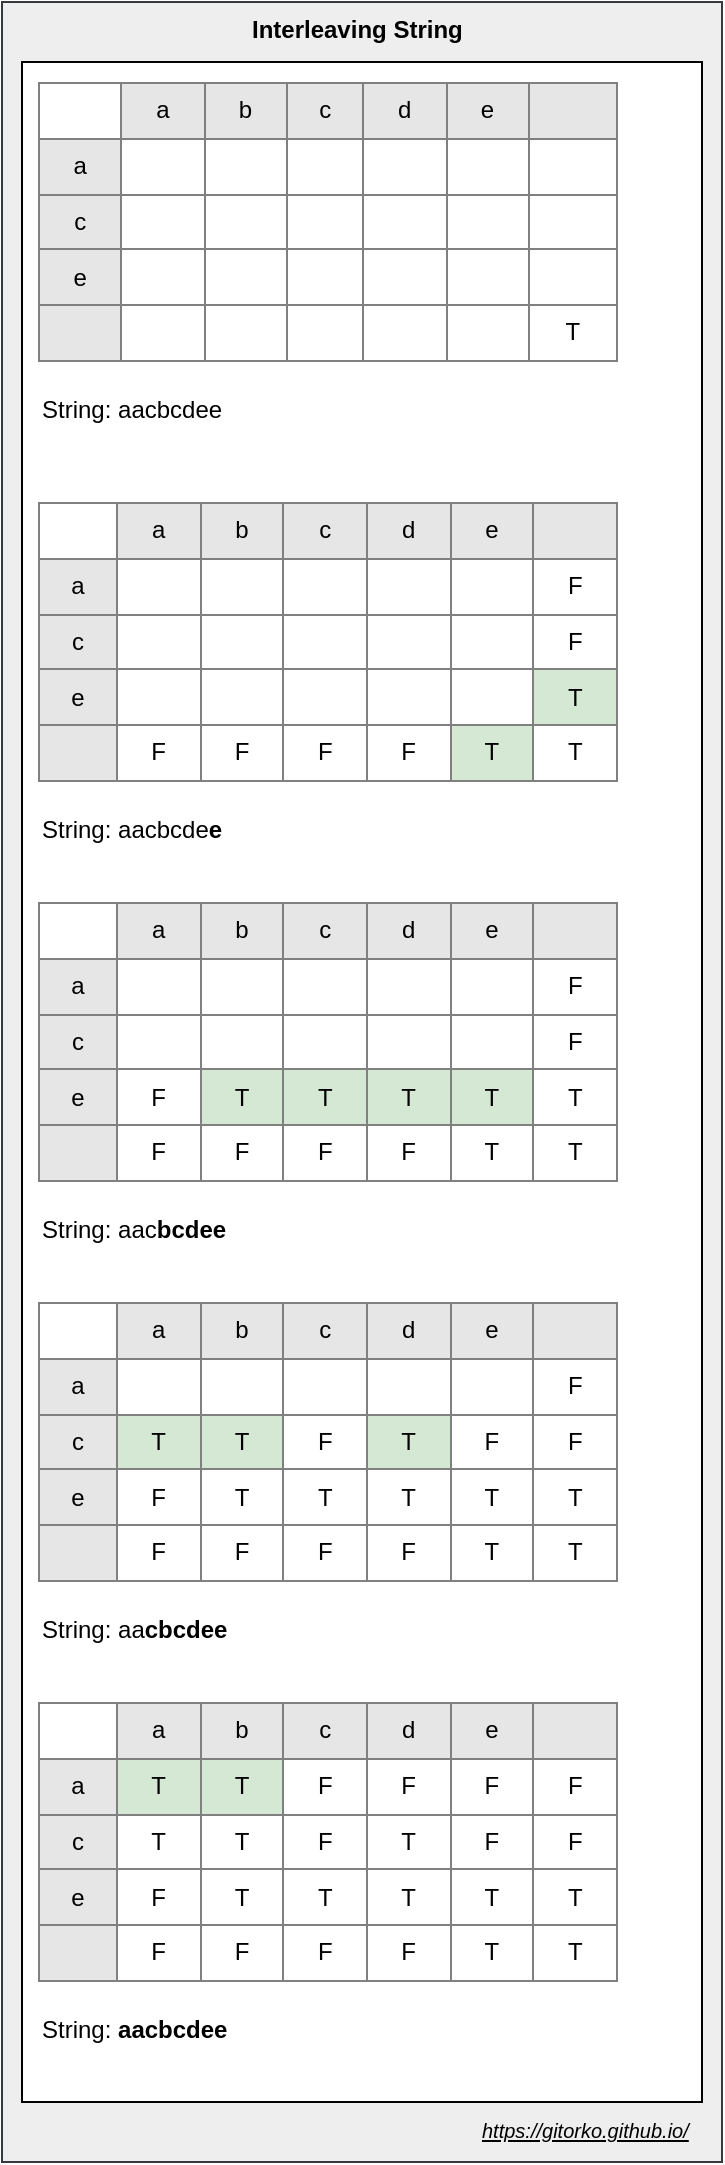 <mxfile version="12.6.5" type="device"><diagram id="AMg0Svf7_mIw-RsVmeo_" name="Page-1"><mxGraphModel dx="1106" dy="852" grid="1" gridSize="10" guides="1" tooltips="1" connect="1" arrows="1" fold="1" page="1" pageScale="1" pageWidth="500" pageHeight="1200" math="0" shadow="0"><root><mxCell id="0"/><mxCell id="1" parent="0"/><mxCell id="L3ZAMolWLEbCJRdsudsz-2" value="" style="rounded=0;whiteSpace=wrap;html=1;fillColor=#eeeeee;strokeColor=#36393d;" vertex="1" parent="1"><mxGeometry x="60" y="130" width="360" height="1080" as="geometry"/></mxCell><mxCell id="L3ZAMolWLEbCJRdsudsz-1" value="" style="rounded=0;whiteSpace=wrap;html=1;" vertex="1" parent="1"><mxGeometry x="70" y="160" width="340" height="1020" as="geometry"/></mxCell><mxCell id="w9mqR_XEnWBIQApoJDrt-1" value="&lt;table border=&quot;1&quot; width=&quot;100%&quot; style=&quot;width: 100% ; height: 100% ; border-collapse: collapse&quot;&gt;&lt;tbody&gt;&lt;tr&gt;&lt;td&gt;&lt;br&gt;&lt;/td&gt;&lt;td align=&quot;center&quot; style=&quot;background-color: rgb(230 , 230 , 230)&quot;&gt;a&lt;/td&gt;&lt;td align=&quot;center&quot; style=&quot;background-color: rgb(230 , 230 , 230)&quot;&gt;b&lt;/td&gt;&lt;td align=&quot;center&quot; style=&quot;background-color: rgb(230 , 230 , 230)&quot;&gt;c&lt;/td&gt;&lt;td style=&quot;text-align: center ; background-color: rgb(230 , 230 , 230)&quot;&gt;d&lt;/td&gt;&lt;td style=&quot;text-align: center ; background-color: rgb(230 , 230 , 230)&quot;&gt;e&lt;/td&gt;&lt;td style=&quot;background-color: rgb(230 , 230 , 230)&quot;&gt;&amp;nbsp;&lt;/td&gt;&lt;/tr&gt;&lt;tr&gt;&lt;td style=&quot;text-align: center ; background-color: rgb(230 , 230 , 230)&quot;&gt;a&lt;/td&gt;&lt;td align=&quot;center&quot;&gt;&lt;br&gt;&lt;/td&gt;&lt;td align=&quot;center&quot;&gt;&lt;br&gt;&lt;/td&gt;&lt;td align=&quot;center&quot;&gt;&lt;br&gt;&lt;/td&gt;&lt;td style=&quot;text-align: center&quot;&gt;&lt;br&gt;&lt;/td&gt;&lt;td style=&quot;text-align: center&quot;&gt;&lt;br&gt;&lt;/td&gt;&lt;td style=&quot;text-align: center&quot;&gt;&lt;br&gt;&lt;/td&gt;&lt;/tr&gt;&lt;tr&gt;&lt;td style=&quot;text-align: center ; background-color: rgb(230 , 230 , 230)&quot;&gt;c&lt;/td&gt;&lt;td align=&quot;center&quot;&gt;&lt;br&gt;&lt;/td&gt;&lt;td align=&quot;center&quot;&gt;&lt;br&gt;&lt;/td&gt;&lt;td align=&quot;center&quot;&gt;&lt;br&gt;&lt;/td&gt;&lt;td style=&quot;text-align: center&quot;&gt;&lt;br&gt;&lt;/td&gt;&lt;td style=&quot;text-align: center&quot;&gt;&lt;br&gt;&lt;/td&gt;&lt;td style=&quot;text-align: center&quot;&gt;&lt;br&gt;&lt;/td&gt;&lt;/tr&gt;&lt;tr&gt;&lt;td style=&quot;text-align: center ; background-color: rgb(230 , 230 , 230)&quot;&gt;e&lt;/td&gt;&lt;td style=&quot;text-align: center&quot;&gt;&lt;br&gt;&lt;/td&gt;&lt;td style=&quot;text-align: center&quot;&gt;&lt;br&gt;&lt;/td&gt;&lt;td style=&quot;text-align: center&quot;&gt;&lt;br&gt;&lt;/td&gt;&lt;td style=&quot;text-align: center&quot;&gt;&lt;br&gt;&lt;/td&gt;&lt;td style=&quot;text-align: center&quot;&gt;&lt;br&gt;&lt;/td&gt;&lt;td style=&quot;text-align: center&quot;&gt;&lt;br&gt;&lt;/td&gt;&lt;/tr&gt;&lt;tr&gt;&lt;td style=&quot;background-color: rgb(230 , 230 , 230)&quot;&gt;&lt;br&gt;&lt;/td&gt;&lt;td style=&quot;text-align: center&quot;&gt;&lt;br&gt;&lt;/td&gt;&lt;td style=&quot;text-align: center&quot;&gt;&lt;br&gt;&lt;/td&gt;&lt;td style=&quot;text-align: center&quot;&gt;&lt;br&gt;&lt;/td&gt;&lt;td style=&quot;text-align: center&quot;&gt;&lt;br&gt;&lt;/td&gt;&lt;td style=&quot;text-align: center&quot;&gt;&lt;br&gt;&lt;/td&gt;&lt;td style=&quot;text-align: center&quot;&gt;T&lt;/td&gt;&lt;/tr&gt;&lt;/tbody&gt;&lt;/table&gt;" style="text;html=1;strokeColor=none;fillColor=none;overflow=fill;" parent="1" vertex="1"><mxGeometry x="77.5" y="170" width="290" height="140" as="geometry"/></mxCell><mxCell id="w9mqR_XEnWBIQApoJDrt-2" value="Interleaving String" style="text;html=1;fontStyle=1" parent="1" vertex="1"><mxGeometry x="182.5" y="130" width="115" height="30" as="geometry"/></mxCell><UserObject label="&lt;i&gt;&lt;u&gt;&lt;font style=&quot;font-size: 10px&quot;&gt;https://gitorko.github.io/&lt;/font&gt;&lt;/u&gt;&lt;/i&gt;" link="https://gitorko.github.io/" id="w9mqR_XEnWBIQApoJDrt-20"><mxCell style="text;html=1;" parent="1" vertex="1"><mxGeometry x="297.5" y="1180" width="110" height="30" as="geometry"/></mxCell></UserObject><mxCell id="9VECkS4qSYq7OiQ7iUG8-1" value="String: aacbcdee" style="text;html=1;" parent="1" vertex="1"><mxGeometry x="77.5" y="320" width="130" height="30" as="geometry"/></mxCell><mxCell id="9VECkS4qSYq7OiQ7iUG8-2" value="&lt;table border=&quot;1&quot; width=&quot;100%&quot; style=&quot;width: 100% ; height: 100% ; border-collapse: collapse&quot;&gt;&lt;tbody&gt;&lt;tr&gt;&lt;td&gt;&lt;br&gt;&lt;/td&gt;&lt;td align=&quot;center&quot; style=&quot;background-color: rgb(230 , 230 , 230)&quot;&gt;a&lt;/td&gt;&lt;td align=&quot;center&quot; style=&quot;background-color: rgb(230 , 230 , 230)&quot;&gt;b&lt;/td&gt;&lt;td align=&quot;center&quot; style=&quot;background-color: rgb(230 , 230 , 230)&quot;&gt;c&lt;/td&gt;&lt;td style=&quot;text-align: center ; background-color: rgb(230 , 230 , 230)&quot;&gt;d&lt;/td&gt;&lt;td style=&quot;text-align: center ; background-color: rgb(230 , 230 , 230)&quot;&gt;e&lt;/td&gt;&lt;td style=&quot;background-color: rgb(230 , 230 , 230)&quot;&gt;&amp;nbsp;&lt;/td&gt;&lt;/tr&gt;&lt;tr&gt;&lt;td style=&quot;text-align: center ; background-color: rgb(230 , 230 , 230)&quot;&gt;a&lt;/td&gt;&lt;td align=&quot;center&quot;&gt;&lt;br&gt;&lt;/td&gt;&lt;td align=&quot;center&quot;&gt;&lt;br&gt;&lt;/td&gt;&lt;td align=&quot;center&quot;&gt;&lt;br&gt;&lt;/td&gt;&lt;td style=&quot;text-align: center&quot;&gt;&lt;br&gt;&lt;/td&gt;&lt;td style=&quot;text-align: center&quot;&gt;&lt;br&gt;&lt;/td&gt;&lt;td style=&quot;text-align: center&quot;&gt;F&lt;/td&gt;&lt;/tr&gt;&lt;tr&gt;&lt;td style=&quot;text-align: center ; background-color: rgb(230 , 230 , 230)&quot;&gt;c&lt;/td&gt;&lt;td align=&quot;center&quot;&gt;&lt;br&gt;&lt;/td&gt;&lt;td align=&quot;center&quot;&gt;&lt;br&gt;&lt;/td&gt;&lt;td align=&quot;center&quot;&gt;&lt;br&gt;&lt;/td&gt;&lt;td style=&quot;text-align: center&quot;&gt;&lt;br&gt;&lt;/td&gt;&lt;td style=&quot;text-align: center&quot;&gt;&lt;br&gt;&lt;/td&gt;&lt;td style=&quot;text-align: center&quot;&gt;F&lt;/td&gt;&lt;/tr&gt;&lt;tr&gt;&lt;td style=&quot;text-align: center ; background-color: rgb(230 , 230 , 230)&quot;&gt;e&lt;/td&gt;&lt;td style=&quot;text-align: center&quot;&gt;&lt;br&gt;&lt;/td&gt;&lt;td style=&quot;text-align: center&quot;&gt;&lt;br&gt;&lt;/td&gt;&lt;td style=&quot;text-align: center&quot;&gt;&lt;br&gt;&lt;/td&gt;&lt;td style=&quot;text-align: center&quot;&gt;&lt;br&gt;&lt;/td&gt;&lt;td style=&quot;text-align: center&quot;&gt;&lt;br&gt;&lt;/td&gt;&lt;td style=&quot;text-align: center ; background-color: rgb(213 , 232 , 212)&quot;&gt;T&lt;/td&gt;&lt;/tr&gt;&lt;tr&gt;&lt;td style=&quot;background-color: rgb(230 , 230 , 230)&quot;&gt;&lt;br&gt;&lt;/td&gt;&lt;td style=&quot;text-align: center&quot;&gt;F&lt;/td&gt;&lt;td style=&quot;text-align: center&quot;&gt;F&lt;/td&gt;&lt;td style=&quot;text-align: center&quot;&gt;F&lt;/td&gt;&lt;td style=&quot;text-align: center&quot;&gt;F&lt;/td&gt;&lt;td style=&quot;text-align: center ; background-color: rgb(213 , 232 , 212)&quot;&gt;T&lt;/td&gt;&lt;td style=&quot;text-align: center&quot;&gt;T&lt;/td&gt;&lt;/tr&gt;&lt;/tbody&gt;&lt;/table&gt;" style="text;html=1;strokeColor=none;fillColor=none;overflow=fill;" parent="1" vertex="1"><mxGeometry x="77.5" y="380" width="290" height="140" as="geometry"/></mxCell><mxCell id="9VECkS4qSYq7OiQ7iUG8-3" value="String: aacbcde&lt;b&gt;e&lt;/b&gt;" style="text;html=1;" parent="1" vertex="1"><mxGeometry x="77.5" y="530" width="130" height="30" as="geometry"/></mxCell><mxCell id="9VECkS4qSYq7OiQ7iUG8-4" value="&lt;table border=&quot;1&quot; width=&quot;100%&quot; style=&quot;width: 100% ; height: 100% ; border-collapse: collapse&quot;&gt;&lt;tbody&gt;&lt;tr&gt;&lt;td&gt;&lt;br&gt;&lt;/td&gt;&lt;td align=&quot;center&quot; style=&quot;background-color: rgb(230 , 230 , 230)&quot;&gt;a&lt;/td&gt;&lt;td align=&quot;center&quot; style=&quot;background-color: rgb(230 , 230 , 230)&quot;&gt;b&lt;/td&gt;&lt;td align=&quot;center&quot; style=&quot;background-color: rgb(230 , 230 , 230)&quot;&gt;c&lt;/td&gt;&lt;td style=&quot;text-align: center ; background-color: rgb(230 , 230 , 230)&quot;&gt;d&lt;/td&gt;&lt;td style=&quot;text-align: center ; background-color: rgb(230 , 230 , 230)&quot;&gt;e&lt;/td&gt;&lt;td style=&quot;background-color: rgb(230 , 230 , 230)&quot;&gt;&amp;nbsp;&lt;/td&gt;&lt;/tr&gt;&lt;tr&gt;&lt;td style=&quot;text-align: center ; background-color: rgb(230 , 230 , 230)&quot;&gt;a&lt;/td&gt;&lt;td align=&quot;center&quot;&gt;&lt;br&gt;&lt;/td&gt;&lt;td align=&quot;center&quot;&gt;&lt;br&gt;&lt;/td&gt;&lt;td align=&quot;center&quot;&gt;&lt;br&gt;&lt;/td&gt;&lt;td style=&quot;text-align: center&quot;&gt;&lt;br&gt;&lt;/td&gt;&lt;td style=&quot;text-align: center&quot;&gt;&lt;br&gt;&lt;/td&gt;&lt;td style=&quot;text-align: center&quot;&gt;F&lt;/td&gt;&lt;/tr&gt;&lt;tr&gt;&lt;td style=&quot;text-align: center ; background-color: rgb(230 , 230 , 230)&quot;&gt;c&lt;/td&gt;&lt;td align=&quot;center&quot;&gt;&lt;br&gt;&lt;/td&gt;&lt;td align=&quot;center&quot;&gt;&lt;br&gt;&lt;/td&gt;&lt;td align=&quot;center&quot;&gt;&lt;br&gt;&lt;/td&gt;&lt;td style=&quot;text-align: center&quot;&gt;&lt;br&gt;&lt;/td&gt;&lt;td style=&quot;text-align: center&quot;&gt;&lt;br&gt;&lt;/td&gt;&lt;td style=&quot;text-align: center&quot;&gt;F&lt;/td&gt;&lt;/tr&gt;&lt;tr&gt;&lt;td style=&quot;text-align: center ; background-color: rgb(230 , 230 , 230)&quot;&gt;e&lt;/td&gt;&lt;td style=&quot;text-align: center&quot;&gt;F&lt;/td&gt;&lt;td style=&quot;text-align: center ; background-color: rgb(213 , 232 , 212)&quot;&gt;T&lt;/td&gt;&lt;td style=&quot;text-align: center ; background-color: rgb(213 , 232 , 212)&quot;&gt;T&lt;/td&gt;&lt;td style=&quot;text-align: center ; background-color: rgb(213 , 232 , 212)&quot;&gt;T&lt;/td&gt;&lt;td style=&quot;text-align: center ; background-color: rgb(213 , 232 , 212)&quot;&gt;T&lt;/td&gt;&lt;td style=&quot;text-align: center&quot;&gt;T&lt;/td&gt;&lt;/tr&gt;&lt;tr&gt;&lt;td style=&quot;background-color: rgb(230 , 230 , 230)&quot;&gt;&lt;br&gt;&lt;/td&gt;&lt;td style=&quot;text-align: center&quot;&gt;F&lt;/td&gt;&lt;td style=&quot;text-align: center&quot;&gt;F&lt;/td&gt;&lt;td style=&quot;text-align: center&quot;&gt;F&lt;/td&gt;&lt;td style=&quot;text-align: center&quot;&gt;F&lt;/td&gt;&lt;td style=&quot;text-align: center&quot;&gt;T&lt;/td&gt;&lt;td style=&quot;text-align: center&quot;&gt;T&lt;/td&gt;&lt;/tr&gt;&lt;/tbody&gt;&lt;/table&gt;" style="text;html=1;strokeColor=none;fillColor=none;overflow=fill;" parent="1" vertex="1"><mxGeometry x="77.5" y="580" width="290" height="140" as="geometry"/></mxCell><mxCell id="9VECkS4qSYq7OiQ7iUG8-5" value="String: aac&lt;b&gt;bcdee&lt;/b&gt;" style="text;html=1;" parent="1" vertex="1"><mxGeometry x="77.5" y="730" width="130" height="30" as="geometry"/></mxCell><mxCell id="9VECkS4qSYq7OiQ7iUG8-6" value="&lt;table border=&quot;1&quot; width=&quot;100%&quot; style=&quot;width: 100% ; height: 100% ; border-collapse: collapse&quot;&gt;&lt;tbody&gt;&lt;tr&gt;&lt;td&gt;&lt;br&gt;&lt;/td&gt;&lt;td align=&quot;center&quot; style=&quot;background-color: rgb(230 , 230 , 230)&quot;&gt;a&lt;/td&gt;&lt;td align=&quot;center&quot; style=&quot;background-color: rgb(230 , 230 , 230)&quot;&gt;b&lt;/td&gt;&lt;td align=&quot;center&quot; style=&quot;background-color: rgb(230 , 230 , 230)&quot;&gt;c&lt;/td&gt;&lt;td style=&quot;text-align: center ; background-color: rgb(230 , 230 , 230)&quot;&gt;d&lt;/td&gt;&lt;td style=&quot;text-align: center ; background-color: rgb(230 , 230 , 230)&quot;&gt;e&lt;/td&gt;&lt;td style=&quot;background-color: rgb(230 , 230 , 230)&quot;&gt;&amp;nbsp;&lt;/td&gt;&lt;/tr&gt;&lt;tr&gt;&lt;td style=&quot;text-align: center ; background-color: rgb(230 , 230 , 230)&quot;&gt;a&lt;/td&gt;&lt;td align=&quot;center&quot;&gt;&lt;br&gt;&lt;/td&gt;&lt;td align=&quot;center&quot;&gt;&lt;br&gt;&lt;/td&gt;&lt;td align=&quot;center&quot;&gt;&lt;br&gt;&lt;/td&gt;&lt;td style=&quot;text-align: center&quot;&gt;&lt;br&gt;&lt;/td&gt;&lt;td style=&quot;text-align: center&quot;&gt;&lt;br&gt;&lt;/td&gt;&lt;td style=&quot;text-align: center&quot;&gt;F&lt;/td&gt;&lt;/tr&gt;&lt;tr&gt;&lt;td style=&quot;text-align: center ; background-color: rgb(230 , 230 , 230)&quot;&gt;c&lt;/td&gt;&lt;td align=&quot;center&quot; style=&quot;background-color: rgb(213 , 232 , 212)&quot;&gt;T&lt;/td&gt;&lt;td align=&quot;center&quot; style=&quot;background-color: rgb(213 , 232 , 212)&quot;&gt;T&lt;/td&gt;&lt;td align=&quot;center&quot;&gt;F&lt;/td&gt;&lt;td style=&quot;text-align: center ; background-color: rgb(213 , 232 , 212)&quot;&gt;T&lt;/td&gt;&lt;td style=&quot;text-align: center&quot;&gt;F&lt;/td&gt;&lt;td style=&quot;text-align: center&quot;&gt;F&lt;/td&gt;&lt;/tr&gt;&lt;tr&gt;&lt;td style=&quot;text-align: center ; background-color: rgb(230 , 230 , 230)&quot;&gt;e&lt;/td&gt;&lt;td style=&quot;text-align: center&quot;&gt;F&lt;/td&gt;&lt;td style=&quot;text-align: center&quot;&gt;T&lt;/td&gt;&lt;td style=&quot;text-align: center&quot;&gt;T&lt;/td&gt;&lt;td style=&quot;text-align: center&quot;&gt;T&lt;/td&gt;&lt;td style=&quot;text-align: center&quot;&gt;T&lt;/td&gt;&lt;td style=&quot;text-align: center&quot;&gt;T&lt;/td&gt;&lt;/tr&gt;&lt;tr&gt;&lt;td style=&quot;background-color: rgb(230 , 230 , 230)&quot;&gt;&lt;br&gt;&lt;/td&gt;&lt;td style=&quot;text-align: center&quot;&gt;F&lt;/td&gt;&lt;td style=&quot;text-align: center&quot;&gt;F&lt;/td&gt;&lt;td style=&quot;text-align: center&quot;&gt;F&lt;/td&gt;&lt;td style=&quot;text-align: center&quot;&gt;F&lt;/td&gt;&lt;td style=&quot;text-align: center&quot;&gt;T&lt;/td&gt;&lt;td style=&quot;text-align: center&quot;&gt;T&lt;/td&gt;&lt;/tr&gt;&lt;/tbody&gt;&lt;/table&gt;" style="text;html=1;strokeColor=none;fillColor=none;overflow=fill;" parent="1" vertex="1"><mxGeometry x="77.5" y="780" width="290" height="140" as="geometry"/></mxCell><mxCell id="9VECkS4qSYq7OiQ7iUG8-7" value="String: aa&lt;b&gt;cbcdee&lt;/b&gt;" style="text;html=1;" parent="1" vertex="1"><mxGeometry x="77.5" y="930" width="130" height="30" as="geometry"/></mxCell><mxCell id="9VECkS4qSYq7OiQ7iUG8-9" value="String: &lt;b&gt;aacbcdee&lt;/b&gt;" style="text;html=1;" parent="1" vertex="1"><mxGeometry x="77.5" y="1130" width="130" height="30" as="geometry"/></mxCell><mxCell id="9VECkS4qSYq7OiQ7iUG8-10" value="&lt;table border=&quot;1&quot; width=&quot;100%&quot; style=&quot;width: 100% ; height: 100% ; border-collapse: collapse&quot;&gt;&lt;tbody&gt;&lt;tr&gt;&lt;td&gt;&lt;br&gt;&lt;/td&gt;&lt;td align=&quot;center&quot; style=&quot;background-color: rgb(230 , 230 , 230)&quot;&gt;a&lt;/td&gt;&lt;td align=&quot;center&quot; style=&quot;background-color: rgb(230 , 230 , 230)&quot;&gt;b&lt;/td&gt;&lt;td align=&quot;center&quot; style=&quot;background-color: rgb(230 , 230 , 230)&quot;&gt;c&lt;/td&gt;&lt;td style=&quot;text-align: center ; background-color: rgb(230 , 230 , 230)&quot;&gt;d&lt;/td&gt;&lt;td style=&quot;text-align: center ; background-color: rgb(230 , 230 , 230)&quot;&gt;e&lt;/td&gt;&lt;td style=&quot;background-color: rgb(230 , 230 , 230)&quot;&gt;&amp;nbsp;&lt;/td&gt;&lt;/tr&gt;&lt;tr&gt;&lt;td style=&quot;text-align: center ; background-color: rgb(230 , 230 , 230)&quot;&gt;a&lt;/td&gt;&lt;td align=&quot;center&quot; style=&quot;background-color: rgb(213 , 232 , 212)&quot;&gt;T&lt;/td&gt;&lt;td align=&quot;center&quot; style=&quot;background-color: rgb(213 , 232 , 212)&quot;&gt;T&lt;/td&gt;&lt;td align=&quot;center&quot;&gt;F&lt;/td&gt;&lt;td style=&quot;text-align: center&quot;&gt;F&lt;/td&gt;&lt;td style=&quot;text-align: center&quot;&gt;F&lt;/td&gt;&lt;td style=&quot;text-align: center&quot;&gt;F&lt;/td&gt;&lt;/tr&gt;&lt;tr&gt;&lt;td style=&quot;text-align: center ; background-color: rgb(230 , 230 , 230)&quot;&gt;c&lt;/td&gt;&lt;td align=&quot;center&quot;&gt;T&lt;/td&gt;&lt;td align=&quot;center&quot;&gt;T&lt;/td&gt;&lt;td align=&quot;center&quot;&gt;F&lt;/td&gt;&lt;td style=&quot;text-align: center&quot;&gt;T&lt;/td&gt;&lt;td style=&quot;text-align: center&quot;&gt;F&lt;/td&gt;&lt;td style=&quot;text-align: center&quot;&gt;F&lt;/td&gt;&lt;/tr&gt;&lt;tr&gt;&lt;td style=&quot;text-align: center ; background-color: rgb(230 , 230 , 230)&quot;&gt;e&lt;/td&gt;&lt;td style=&quot;text-align: center&quot;&gt;F&lt;/td&gt;&lt;td style=&quot;text-align: center&quot;&gt;T&lt;/td&gt;&lt;td style=&quot;text-align: center&quot;&gt;T&lt;/td&gt;&lt;td style=&quot;text-align: center&quot;&gt;T&lt;/td&gt;&lt;td style=&quot;text-align: center&quot;&gt;T&lt;/td&gt;&lt;td style=&quot;text-align: center&quot;&gt;T&lt;/td&gt;&lt;/tr&gt;&lt;tr&gt;&lt;td style=&quot;background-color: rgb(230 , 230 , 230)&quot;&gt;&lt;br&gt;&lt;/td&gt;&lt;td style=&quot;text-align: center&quot;&gt;F&lt;/td&gt;&lt;td style=&quot;text-align: center&quot;&gt;F&lt;/td&gt;&lt;td style=&quot;text-align: center&quot;&gt;F&lt;/td&gt;&lt;td style=&quot;text-align: center&quot;&gt;F&lt;/td&gt;&lt;td style=&quot;text-align: center&quot;&gt;T&lt;/td&gt;&lt;td style=&quot;text-align: center&quot;&gt;T&lt;/td&gt;&lt;/tr&gt;&lt;/tbody&gt;&lt;/table&gt;" style="text;html=1;strokeColor=none;fillColor=none;overflow=fill;" parent="1" vertex="1"><mxGeometry x="77.5" y="980" width="290" height="140" as="geometry"/></mxCell></root></mxGraphModel></diagram></mxfile>